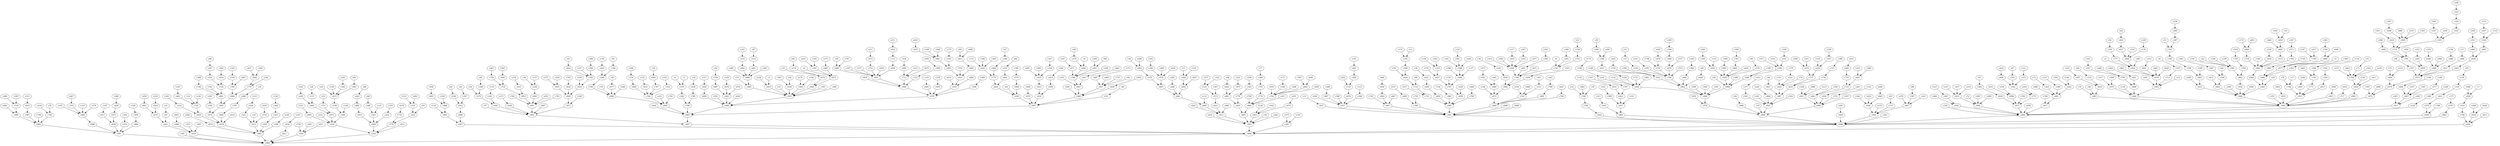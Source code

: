 digraph G {
	"v0"->"v640"
	"v1"->"v370"
	"v2"->"v852"
	"v3"->"v819"
	"v4"->"v370"
	"v5"->"v877"
	"v6"->"v335"
	"v7"->"v508"
	"v8"->"v761"
	"v9"->"v875"
	"v10"->"v955"
	"v11"->"v666"
	"v12"->"v927"
	"v13"->"v185"
	"v14"->"v720"
	"v15"->"v204"
	"v16"->"v459"
	"v17"->"v744"
	"v18"->"v685"
	"v19"->"v994"
	"v20"->"v949"
	"v21"->"v37"
	"v22"->"v582"
	"v23"->"v903"
	"v24"->"v908"
	"v25"->"v458"
	"v26"->"v115"
	"v27"->"v670"
	"v28"->"v330"
	"v29"->"v473"
	"v30"->"v748"
	"v31"->"v71"
	"v32"->"v748"
	"v33"->"v745"
	"v34"->"v463"
	"v35"->"v672"
	"v36"->"v532"
	"v37"->"v218"
	"v38"->"v432"
	"v39"->"v286"
	"v40"->"v531"
	"v41"->"v344"
	"v42"->"v402"
	"v43"->"v624"
	"v44"->"v823"
	"v45"->"v629"
	"v46"->"v118"
	"v47"->"v291"
	"v48"->"v270"
	"v49"->"v236"
	"v50"->"v936"
	"v51"->"v97"
	"v52"->"v718"
	"v53"->"v731"
	"v54"->"v578"
	"v55"->"v845"
	"v56"->"v993"
	"v57"->"v992"
	"v58"->"v880"
	"v59"->"v489"
	"v60"->"v333"
	"v61"->"v528"
	"v62"->"v938"
	"v63"->"v715"
	"v64"->"v812"
	"v65"->"v129"
	"v66"->"v558"
	"v67"->"v298"
	"v68"->"v233"
	"v69"->"v383"
	"v70"->"v963"
	"v71"->"v768"
	"v72"->"v904"
	"v73"->"v322"
	"v74"->"v820"
	"v75"->"v664"
	"v76"->"v896"
	"v77"->"v268"
	"v78"->"v744"
	"v79"->"v742"
	"v80"->"v401"
	"v81"->"v297"
	"v82"->"v857"
	"v83"->"v948"
	"v84"->"v348"
	"v85"->"v677"
	"v86"->"v387"
	"v87"->"v215"
	"v88"->"v443"
	"v89"->"v167"
	"v90"->"v963"
	"v91"->"v168"
	"v92"->"v105"
	"v93"->"v522"
	"v94"->"v188"
	"v95"->"v576"
	"v96"->"v710"
	"v97"->"v931"
	"v98"->"v643"
	"v99"->"v757"
	"v100"->"v253"
	"v101"->"v491"
	"v102"->"v588"
	"v103"->"v847"
	"v104"->"v459"
	"v105"->"v777"
	"v106"->"v453"
	"v107"->"v932"
	"v108"->"v582"
	"v109"->"v582"
	"v110"->"v544"
	"v111"->"v275"
	"v112"->"v846"
	"v113"->"v306"
	"v114"->"v924"
	"v115"->"v844"
	"v116"->"v495"
	"v117"->"v410"
	"v118"->"v670"
	"v119"->"v341"
	"v120"->"v892"
	"v121"->"v436"
	"v122"->"v664"
	"v123"->"v518"
	"v124"->"v204"
	"v125"->"v561"
	"v126"->"v828"
	"v127"->"v966"
	"v128"->"v548"
	"v129"->"v318"
	"v130"->"v426"
	"v131"->"v821"
	"v132"->"v457"
	"v133"->"v399"
	"v134"->"v500"
	"v135"->"v455"
	"v136"->"v304"
	"v137"->"v608"
	"v138"->"v319"
	"v139"->"v946"
	"v140"->"v504"
	"v141"->"v720"
	"v142"->"v597"
	"v143"->"v210"
	"v144"->"v602"
	"v145"->"v925"
	"v146"->"v902"
	"v147"->"v709"
	"v148"->"v577"
	"v149"->"v176"
	"v150"->"v381"
	"v151"->"v837"
	"v152"->"v633"
	"v153"->"v656"
	"v154"->"v747"
	"v155"->"v820"
	"v156"->"v486"
	"v157"->"v236"
	"v158"->"v473"
	"v159"->"v582"
	"v160"->"v283"
	"v161"->"v367"
	"v162"->"v180"
	"v163"->"v768"
	"v164"->"v364"
	"v165"->"v216"
	"v166"->"v226"
	"v167"->"v525"
	"v168"->"v586"
	"v169"->"v973"
	"v170"->"v223"
	"v171"->"v189"
	"v172"->"v438"
	"v173"->"v185"
	"v174"->"v198"
	"v175"->"v193"
	"v176"->"v849"
	"v177"->"v376"
	"v178"->"v657"
	"v179"->"v609"
	"v180"->"v679"
	"v181"->"v999"
	"v182"->"v329"
	"v183"->"v310"
	"v184"->"v438"
	"v185"->"v599"
	"v186"->"v649"
	"v187"->"v767"
	"v188"->"v578"
	"v189"->"v702"
	"v190"->"v404"
	"v191"->"v955"
	"v192"->"v359"
	"v193"->"v893"
	"v194"->"v873"
	"v195"->"v983"
	"v196"->"v579"
	"v197"->"v413"
	"v198"->"v224"
	"v199"->"v952"
	"v200"->"v527"
	"v201"->"v428"
	"v202"->"v735"
	"v203"->"v996"
	"v204"->"v692"
	"v205"->"v993"
	"v206"->"v463"
	"v207"->"v243"
	"v208"->"v415"
	"v209"->"v833"
	"v210"->"v493"
	"v211"->"v472"
	"v212"->"v655"
	"v213"->"v851"
	"v214"->"v815"
	"v215"->"v601"
	"v216"->"v839"
	"v217"->"v879"
	"v218"->"v790"
	"v219"->"v646"
	"v220"->"v864"
	"v221"->"v899"
	"v222"->"v262"
	"v223"->"v820"
	"v224"->"v924"
	"v225"->"v475"
	"v226"->"v924"
	"v227"->"v447"
	"v228"->"v289"
	"v229"->"v855"
	"v230"->"v763"
	"v231"->"v916"
	"v232"->"v497"
	"v233"->"v442"
	"v234"->"v819"
	"v235"->"v768"
	"v236"->"v483"
	"v237"->"v815"
	"v238"->"v507"
	"v239"->"v788"
	"v240"->"v248"
	"v241"->"v867"
	"v242"->"v429"
	"v243"->"v699"
	"v244"->"v588"
	"v245"->"v362"
	"v246"->"v957"
	"v247"->"v471"
	"v248"->"v656"
	"v249"->"v449"
	"v250"->"v454"
	"v251"->"v674"
	"v252"->"v589"
	"v253"->"v320"
	"v254"->"v773"
	"v255"->"v300"
	"v256"->"v390"
	"v257"->"v827"
	"v258"->"v351"
	"v259"->"v555"
	"v260"->"v918"
	"v261"->"v930"
	"v262"->"v850"
	"v263"->"v648"
	"v264"->"v421"
	"v265"->"v917"
	"v266"->"v795"
	"v267"->"v750"
	"v268"->"v755"
	"v269"->"v969"
	"v270"->"v640"
	"v271"->"v487"
	"v272"->"v768"
	"v273"->"v928"
	"v274"->"v959"
	"v275"->"v502"
	"v276"->"v631"
	"v277"->"v310"
	"v278"->"v914"
	"v279"->"v504"
	"v280"->"v468"
	"v281"->"v903"
	"v282"->"v594"
	"v283"->"v761"
	"v284"->"v896"
	"v285"->"v448"
	"v286"->"v594"
	"v287"->"v852"
	"v288"->"v697"
	"v289"->"v307"
	"v290"->"v378"
	"v291"->"v502"
	"v292"->"v319"
	"v293"->"v686"
	"v294"->"v693"
	"v295"->"v719"
	"v296"->"v608"
	"v297"->"v652"
	"v298"->"v584"
	"v299"->"v803"
	"v300"->"v651"
	"v301"->"v418"
	"v302"->"v353"
	"v303"->"v439"
	"v304"->"v331"
	"v305"->"v619"
	"v306"->"v957"
	"v307"->"v745"
	"v308"->"v879"
	"v309"->"v343"
	"v310"->"v573"
	"v311"->"v635"
	"v312"->"v441"
	"v313"->"v910"
	"v314"->"v530"
	"v315"->"v636"
	"v316"->"v854"
	"v317"->"v604"
	"v318"->"v422"
	"v319"->"v657"
	"v320"->"v505"
	"v321"->"v391"
	"v322"->"v691"
	"v323"->"v377"
	"v324"->"v696"
	"v325"->"v481"
	"v326"->"v551"
	"v327"->"v334"
	"v328"->"v340"
	"v329"->"v613"
	"v330"->"v887"
	"v331"->"v545"
	"v332"->"v751"
	"v333"->"v810"
	"v334"->"v415"
	"v335"->"v711"
	"v336"->"v989"
	"v337"->"v469"
	"v338"->"v538"
	"v339"->"v876"
	"v340"->"v524"
	"v341"->"v920"
	"v342"->"v926"
	"v343"->"v778"
	"v344"->"v626"
	"v345"->"v740"
	"v346"->"v686"
	"v347"->"v571"
	"v348"->"v821"
	"v349"->"v549"
	"v350"->"v843"
	"v351"->"v484"
	"v352"->"v634"
	"v353"->"v991"
	"v354"->"v770"
	"v355"->"v939"
	"v356"->"v851"
	"v357"->"v741"
	"v358"->"v841"
	"v359"->"v760"
	"v360"->"v438"
	"v361"->"v556"
	"v362"->"v473"
	"v363"->"v547"
	"v364"->"v480"
	"v365"->"v917"
	"v366"->"v955"
	"v367"->"v795"
	"v368"->"v721"
	"v369"->"v401"
	"v370"->"v382"
	"v371"->"v932"
	"v372"->"v407"
	"v373"->"v581"
	"v374"->"v434"
	"v375"->"v381"
	"v376"->"v882"
	"v377"->"v541"
	"v378"->"v669"
	"v379"->"v966"
	"v380"->"v396"
	"v381"->"v998"
	"v382"->"v786"
	"v383"->"v473"
	"v384"->"v639"
	"v385"->"v393"
	"v386"->"v702"
	"v387"->"v867"
	"v388"->"v746"
	"v389"->"v908"
	"v390"->"v985"
	"v391"->"v790"
	"v392"->"v602"
	"v393"->"v886"
	"v394"->"v568"
	"v395"->"v904"
	"v396"->"v741"
	"v397"->"v573"
	"v398"->"v957"
	"v399"->"v691"
	"v400"->"v933"
	"v401"->"v788"
	"v402"->"v637"
	"v403"->"v919"
	"v404"->"v827"
	"v405"->"v415"
	"v406"->"v868"
	"v407"->"v857"
	"v408"->"v814"
	"v409"->"v970"
	"v410"->"v699"
	"v411"->"v860"
	"v412"->"v805"
	"v413"->"v830"
	"v414"->"v498"
	"v415"->"v612"
	"v416"->"v574"
	"v417"->"v709"
	"v418"->"v716"
	"v419"->"v993"
	"v420"->"v856"
	"v421"->"v898"
	"v422"->"v570"
	"v423"->"v926"
	"v424"->"v742"
	"v425"->"v730"
	"v426"->"v586"
	"v427"->"v682"
	"v428"->"v996"
	"v429"->"v844"
	"v430"->"v478"
	"v431"->"v482"
	"v432"->"v645"
	"v433"->"v597"
	"v434"->"v900"
	"v435"->"v474"
	"v436"->"v521"
	"v437"->"v815"
	"v438"->"v775"
	"v439"->"v802"
	"v440"->"v708"
	"v441"->"v878"
	"v442"->"v829"
	"v443"->"v488"
	"v444"->"v719"
	"v445"->"v647"
	"v446"->"v492"
	"v447"->"v954"
	"v448"->"v842"
	"v449"->"v915"
	"v450"->"v661"
	"v451"->"v515"
	"v452"->"v961"
	"v453"->"v506"
	"v454"->"v902"
	"v455"->"v764"
	"v456"->"v781"
	"v457"->"v544"
	"v458"->"v780"
	"v459"->"v492"
	"v460"->"v954"
	"v461"->"v609"
	"v462"->"v518"
	"v463"->"v535"
	"v464"->"v630"
	"v465"->"v743"
	"v466"->"v698"
	"v467"->"v807"
	"v468"->"v781"
	"v469"->"v789"
	"v470"->"v867"
	"v471"->"v788"
	"v472"->"v753"
	"v473"->"v539"
	"v474"->"v951"
	"v475"->"v681"
	"v476"->"v966"
	"v477"->"v699"
	"v478"->"v754"
	"v479"->"v732"
	"v480"->"v962"
	"v481"->"v720"
	"v482"->"v725"
	"v483"->"v961"
	"v484"->"v838"
	"v485"->"v857"
	"v486"->"v909"
	"v487"->"v875"
	"v488"->"v653"
	"v489"->"v787"
	"v490"->"v913"
	"v491"->"v560"
	"v492"->"v513"
	"v493"->"v686"
	"v494"->"v508"
	"v495"->"v979"
	"v496"->"v853"
	"v497"->"v810"
	"v498"->"v502"
	"v499"->"v679"
	"v500"->"v743"
	"v501"->"v827"
	"v502"->"v773"
	"v503"->"v695"
	"v504"->"v955"
	"v505"->"v555"
	"v506"->"v816"
	"v507"->"v530"
	"v508"->"v510"
	"v509"->"v964"
	"v510"->"v794"
	"v511"->"v622"
	"v512"->"v712"
	"v513"->"v902"
	"v514"->"v699"
	"v515"->"v763"
	"v516"->"v849"
	"v517"->"v590"
	"v518"->"v522"
	"v519"->"v698"
	"v520"->"v866"
	"v521"->"v672"
	"v522"->"v779"
	"v523"->"v895"
	"v524"->"v989"
	"v525"->"v728"
	"v526"->"v925"
	"v527"->"v555"
	"v528"->"v652"
	"v529"->"v859"
	"v530"->"v737"
	"v531"->"v987"
	"v532"->"v654"
	"v533"->"v590"
	"v534"->"v894"
	"v535"->"v687"
	"v536"->"v951"
	"v537"->"v678"
	"v538"->"v984"
	"v539"->"v548"
	"v540"->"v841"
	"v541"->"v925"
	"v542"->"v951"
	"v543"->"v749"
	"v544"->"v665"
	"v545"->"v985"
	"v546"->"v701"
	"v547"->"v558"
	"v548"->"v916"
	"v549"->"v606"
	"v550"->"v818"
	"v551"->"v590"
	"v552"->"v921"
	"v553"->"v724"
	"v554"->"v756"
	"v555"->"v716"
	"v556"->"v972"
	"v557"->"v723"
	"v558"->"v805"
	"v559"->"v598"
	"v560"->"v735"
	"v561"->"v588"
	"v562"->"v699"
	"v563"->"v698"
	"v564"->"v638"
	"v565"->"v869"
	"v566"->"v674"
	"v567"->"v660"
	"v568"->"v856"
	"v569"->"v596"
	"v570"->"v929"
	"v571"->"v706"
	"v572"->"v790"
	"v573"->"v621"
	"v574"->"v672"
	"v575"->"v855"
	"v576"->"v856"
	"v577"->"v827"
	"v578"->"v920"
	"v579"->"v804"
	"v580"->"v655"
	"v581"->"v869"
	"v582"->"v862"
	"v583"->"v986"
	"v584"->"v775"
	"v585"->"v964"
	"v586"->"v784"
	"v587"->"v936"
	"v588"->"v608"
	"v589"->"v837"
	"v590"->"v649"
	"v591"->"v964"
	"v592"->"v980"
	"v593"->"v878"
	"v594"->"v615"
	"v595"->"v682"
	"v596"->"v979"
	"v597"->"v875"
	"v598"->"v722"
	"v599"->"v634"
	"v600"->"v660"
	"v601"->"v686"
	"v602"->"v691"
	"v603"->"v906"
	"v604"->"v806"
	"v605"->"v840"
	"v606"->"v678"
	"v607"->"v760"
	"v608"->"v747"
	"v609"->"v714"
	"v610"->"v932"
	"v611"->"v950"
	"v612"->"v816"
	"v613"->"v915"
	"v614"->"v933"
	"v615"->"v952"
	"v616"->"v976"
	"v617"->"v828"
	"v618"->"v679"
	"v619"->"v728"
	"v620"->"v980"
	"v621"->"v913"
	"v622"->"v713"
	"v623"->"v768"
	"v624"->"v741"
	"v625"->"v835"
	"v626"->"v977"
	"v627"->"v692"
	"v628"->"v878"
	"v629"->"v962"
	"v630"->"v663"
	"v631"->"v953"
	"v632"->"v717"
	"v633"->"v822"
	"v634"->"v710"
	"v635"->"v967"
	"v636"->"v811"
	"v637"->"v849"
	"v638"->"v986"
	"v639"->"v673"
	"v640"->"v788"
	"v641"->"v704"
	"v642"->"v995"
	"v643"->"v681"
	"v644"->"v865"
	"v645"->"v650"
	"v646"->"v909"
	"v647"->"v847"
	"v648"->"v698"
	"v649"->"v908"
	"v650"->"v945"
	"v651"->"v796"
	"v652"->"v808"
	"v653"->"v900"
	"v654"->"v802"
	"v655"->"v733"
	"v656"->"v856"
	"v657"->"v747"
	"v658"->"v989"
	"v659"->"v702"
	"v660"->"v702"
	"v661"->"v872"
	"v662"->"v878"
	"v663"->"v807"
	"v664"->"v974"
	"v665"->"v838"
	"v666"->"v911"
	"v667"->"v703"
	"v668"->"v812"
	"v669"->"v764"
	"v670"->"v944"
	"v671"->"v796"
	"v672"->"v985"
	"v673"->"v830"
	"v674"->"v737"
	"v675"->"v712"
	"v676"->"v702"
	"v677"->"v896"
	"v678"->"v790"
	"v679"->"v687"
	"v680"->"v763"
	"v681"->"v825"
	"v682"->"v770"
	"v683"->"v748"
	"v684"->"v691"
	"v685"->"v707"
	"v686"->"v845"
	"v687"->"v842"
	"v688"->"v981"
	"v689"->"v904"
	"v690"->"v909"
	"v691"->"v817"
	"v692"->"v842"
	"v693"->"v866"
	"v694"->"v969"
	"v695"->"v759"
	"v696"->"v712"
	"v697"->"v957"
	"v698"->"v716"
	"v699"->"v796"
	"v700"->"v860"
	"v701"->"v800"
	"v702"->"v860"
	"v703"->"v966"
	"v704"->"v889"
	"v705"->"v834"
	"v706"->"v902"
	"v707"->"v764"
	"v708"->"v945"
	"v709"->"v877"
	"v710"->"v723"
	"v711"->"v903"
	"v712"->"v968"
	"v713"->"v836"
	"v714"->"v902"
	"v715"->"v959"
	"v716"->"v781"
	"v717"->"v983"
	"v718"->"v752"
	"v719"->"v840"
	"v720"->"v839"
	"v721"->"v776"
	"v722"->"v968"
	"v723"->"v945"
	"v724"->"v764"
	"v725"->"v733"
	"v726"->"v881"
	"v727"->"v857"
	"v728"->"v861"
	"v729"->"v807"
	"v730"->"v952"
	"v731"->"v871"
	"v732"->"v779"
	"v733"->"v843"
	"v734"->"v863"
	"v735"->"v874"
	"v736"->"v950"
	"v737"->"v832"
	"v738"->"v754"
	"v739"->"v789"
	"v740"->"v868"
	"v741"->"v818"
	"v742"->"v982"
	"v743"->"v771"
	"v744"->"v915"
	"v745"->"v765"
	"v746"->"v861"
	"v747"->"v859"
	"v748"->"v769"
	"v749"->"v885"
	"v750"->"v759"
	"v751"->"v990"
	"v752"->"v761"
	"v753"->"v932"
	"v754"->"v790"
	"v755"->"v774"
	"v756"->"v783"
	"v757"->"v971"
	"v758"->"v982"
	"v759"->"v953"
	"v760"->"v884"
	"v761"->"v796"
	"v762"->"v861"
	"v763"->"v889"
	"v764"->"v899"
	"v765"->"v799"
	"v766"->"v929"
	"v767"->"v822"
	"v768"->"v828"
	"v769"->"v922"
	"v770"->"v884"
	"v771"->"v915"
	"v772"->"v924"
	"v773"->"v977"
	"v774"->"v860"
	"v775"->"v829"
	"v776"->"v832"
	"v777"->"v852"
	"v778"->"v825"
	"v779"->"v923"
	"v780"->"v786"
	"v781"->"v850"
	"v782"->"v977"
	"v783"->"v862"
	"v784"->"v896"
	"v785"->"v961"
	"v786"->"v995"
	"v787"->"v809"
	"v788"->"v847"
	"v789"->"v981"
	"v790"->"v962"
	"v791"->"v899"
	"v792"->"v961"
	"v793"->"v975"
	"v794"->"v956"
	"v795"->"v898"
	"v796"->"v802"
	"v797"->"v880"
	"v798"->"v817"
	"v799"->"v803"
	"v800"->"v856"
	"v801"->"v939"
	"v802"->"v873"
	"v803"->"v833"
	"v804"->"v938"
	"v805"->"v969"
	"v806"->"v980"
	"v807"->"v981"
	"v808"->"v947"
	"v809"->"v976"
	"v810"->"v963"
	"v811"->"v999"
	"v812"->"v883"
	"v813"->"v956"
	"v814"->"v985"
	"v815"->"v904"
	"v816"->"v987"
	"v817"->"v989"
	"v818"->"v858"
	"v819"->"v955"
	"v820"->"v907"
	"v821"->"v900"
	"v822"->"v837"
	"v823"->"v907"
	"v824"->"v913"
	"v825"->"v891"
	"v826"->"v918"
	"v827"->"v917"
	"v828"->"v960"
	"v829"->"v938"
	"v830"->"v991"
	"v831"->"v894"
	"v832"->"v907"
	"v833"->"v969"
	"v834"->"v858"
	"v835"->"v841"
	"v836"->"v932"
	"v837"->"v965"
	"v838"->"v943"
	"v839"->"v976"
	"v840"->"v982"
	"v841"->"v893"
	"v842"->"v846"
	"v843"->"v990"
	"v844"->"v871"
	"v845"->"v955"
	"v846"->"v913"
	"v847"->"v986"
	"v848"->"v851"
	"v849"->"v852"
	"v850"->"v971"
	"v851"->"v990"
	"v852"->"v878"
	"v853"->"v983"
	"v854"->"v872"
	"v855"->"v858"
	"v856"->"v908"
	"v857"->"v986"
	"v858"->"v973"
	"v859"->"v945"
	"v860"->"v891"
	"v861"->"v905"
	"v862"->"v934"
	"v863"->"v886"
	"v864"->"v925"
	"v865"->"v926"
	"v866"->"v892"
	"v867"->"v959"
	"v868"->"v877"
	"v869"->"v873"
	"v870"->"v942"
	"v871"->"v916"
	"v872"->"v931"
	"v873"->"v889"
	"v874"->"v957"
	"v875"->"v944"
	"v876"->"v942"
	"v877"->"v886"
	"v878"->"v903"
	"v879"->"v946"
	"v880"->"v932"
	"v881"->"v945"
	"v882"->"v996"
	"v883"->"v921"
	"v884"->"v905"
	"v885"->"v889"
	"v886"->"v949"
	"v887"->"v942"
	"v888"->"v981"
	"v889"->"v981"
	"v890"->"v975"
	"v891"->"v993"
	"v892"->"v947"
	"v893"->"v921"
	"v894"->"v977"
	"v895"->"v916"
	"v896"->"v899"
	"v897"->"v992"
	"v898"->"v946"
	"v899"->"v995"
	"v900"->"v923"
	"v901"->"v924"
	"v902"->"v940"
	"v903"->"v946"
	"v904"->"v989"
	"v905"->"v972"
	"v906"->"v939"
	"v907"->"v925"
	"v908"->"v964"
	"v909"->"v971"
	"v910"->"v965"
	"v911"->"v971"
	"v912"->"v923"
	"v913"->"v993"
	"v914"->"v979"
	"v915"->"v983"
	"v916"->"v923"
	"v917"->"v989"
	"v918"->"v956"
	"v919"->"v983"
	"v920"->"v992"
	"v921"->"v933"
	"v922"->"v996"
	"v923"->"v999"
	"v924"->"v964"
	"v925"->"v994"
	"v926"->"v959"
	"v927"->"v981"
	"v928"->"v992"
	"v929"->"v996"
	"v930"->"v990"
	"v931"->"v939"
	"v932"->"v968"
	"v933"->"v979"
	"v934"->"v969"
	"v935"->"v978"
	"v936"->"v955"
	"v937"->"v990"
	"v938"->"v987"
	"v939"->"v999"
	"v940"->"v949"
	"v941"->"v950"
	"v942"->"v980"
	"v943"->"v971"
	"v944"->"v955"
	"v945"->"v981"
	"v946"->"v983"
	"v947"->"v998"
	"v948"->"v994"
	"v949"->"v969"
	"v950"->"v999"
	"v951"->"v993"
	"v952"->"v962"
	"v953"->"v961"
	"v954"->"v989"
	"v955"->"v980"
	"v956"->"v998"
	"v957"->"v981"
	"v958"->"v968"
	"v959"->"v996"
	"v960"->"v983"
	"v961"->"v992"
	"v962"->"v964"
	"v963"->"v983"
	"v964"->"v978"
	"v965"->"v996"
	"v966"->"v988"
	"v967"->"v982"
	"v968"->"v979"
	"v969"->"v983"
	"v970"->"v987"
	"v971"->"v974"
	"v972"->"v976"
	"v973"->"v992"
	"v974"->"v975"
	"v975"->"v983"
	"v976"->"v985"
	"v977"->"v989"
	"v978"->"v994"
	"v979"->"v980"
	"v980"->"v995"
	"v981"->"v996"
	"v982"->"v991"
	"v983"->"v989"
	"v984"->"v991"
	"v985"->"v999"
	"v986"->"v987"
	"v987"->"v995"
	"v988"->"v991"
	"v989"->"v996"
	"v990"->"v994"
	"v991"->"v999"
	"v992"->"v997"
	"v993"->"v998"
	"v994"->"v996"
	"v995"->"v997"
	"v996"->"v998"
	"v997"->"v998"
	"v998"->"v999"
}
